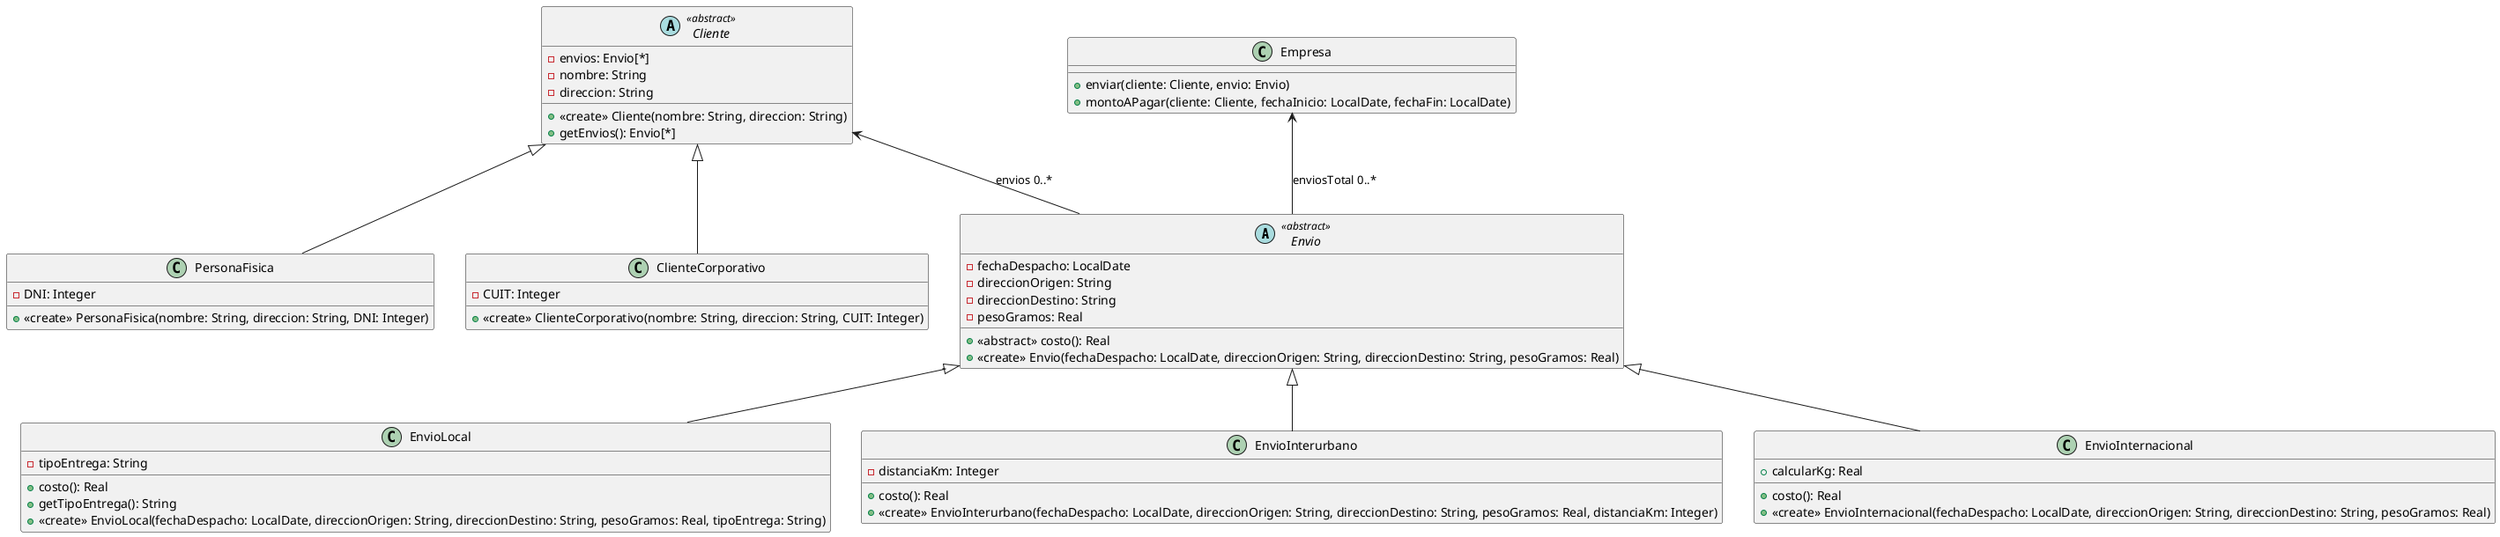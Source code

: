 @startuml

abstract class Envio <<abstract>> {
-fechaDespacho: LocalDate
-direccionOrigen: String
-direccionDestino: String
-pesoGramos: Real
+ <<abstract>> costo(): Real
+ <<create>> Envio(fechaDespacho: LocalDate, direccionOrigen: String, direccionDestino: String, pesoGramos: Real)
}

class EnvioLocal {
-tipoEntrega: String
+costo(): Real
+getTipoEntrega(): String
+ <<create>> EnvioLocal(fechaDespacho: LocalDate, direccionOrigen: String, direccionDestino: String, pesoGramos: Real, tipoEntrega: String)
}

class EnvioInterurbano {
-distanciaKm: Integer
+costo(): Real
+ <<create>> EnvioInterurbano(fechaDespacho: LocalDate, direccionOrigen: String, direccionDestino: String, pesoGramos: Real, distanciaKm: Integer)
}

class EnvioInternacional {
+costo(): Real
+ <<create>> EnvioInternacional(fechaDespacho: LocalDate, direccionOrigen: String, direccionDestino: String, pesoGramos: Real)
+calcularKg: Real
}

abstract class Cliente <<abstract>> {
-envios: Envio[*]
-nombre: String
-direccion: String
+<<create>> Cliente(nombre: String, direccion: String)
+getEnvios(): Envio[*]
}

class PersonaFisica {
-DNI: Integer
+<<create>> PersonaFisica(nombre: String, direccion: String, DNI: Integer)
}

class ClienteCorporativo {
-CUIT: Integer
+<<create>> ClienteCorporativo(nombre: String, direccion: String, CUIT: Integer)
}

class Empresa {
+enviar(cliente: Cliente, envio: Envio)
+montoAPagar(cliente: Cliente, fechaInicio: LocalDate, fechaFin: LocalDate)
}

Envio <|-- EnvioLocal
Envio <|-- EnvioInterurbano
Envio <|-- EnvioInternacional

Cliente <|-- PersonaFisica
Cliente <|-- ClienteCorporativo

Cliente <-down- Envio: envios 0..*
Empresa <-down- Envio: enviosTotal 0..*

@enduml
